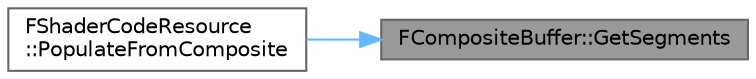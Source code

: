 digraph "FCompositeBuffer::GetSegments"
{
 // INTERACTIVE_SVG=YES
 // LATEX_PDF_SIZE
  bgcolor="transparent";
  edge [fontname=Helvetica,fontsize=10,labelfontname=Helvetica,labelfontsize=10];
  node [fontname=Helvetica,fontsize=10,shape=box,height=0.2,width=0.4];
  rankdir="RL";
  Node1 [id="Node000001",label="FCompositeBuffer::GetSegments",height=0.2,width=0.4,color="gray40", fillcolor="grey60", style="filled", fontcolor="black",tooltip="Returns the segments that the buffer is composed from."];
  Node1 -> Node2 [id="edge1_Node000001_Node000002",dir="back",color="steelblue1",style="solid",tooltip=" "];
  Node2 [id="Node000002",label="FShaderCodeResource\l::PopulateFromComposite",height=0.2,width=0.4,color="grey40", fillcolor="white", style="filled",URL="$d0/d8d/classFShaderCodeResource.html#a55f692d275eefd236d2c991cc1a1904f",tooltip=" "];
}
